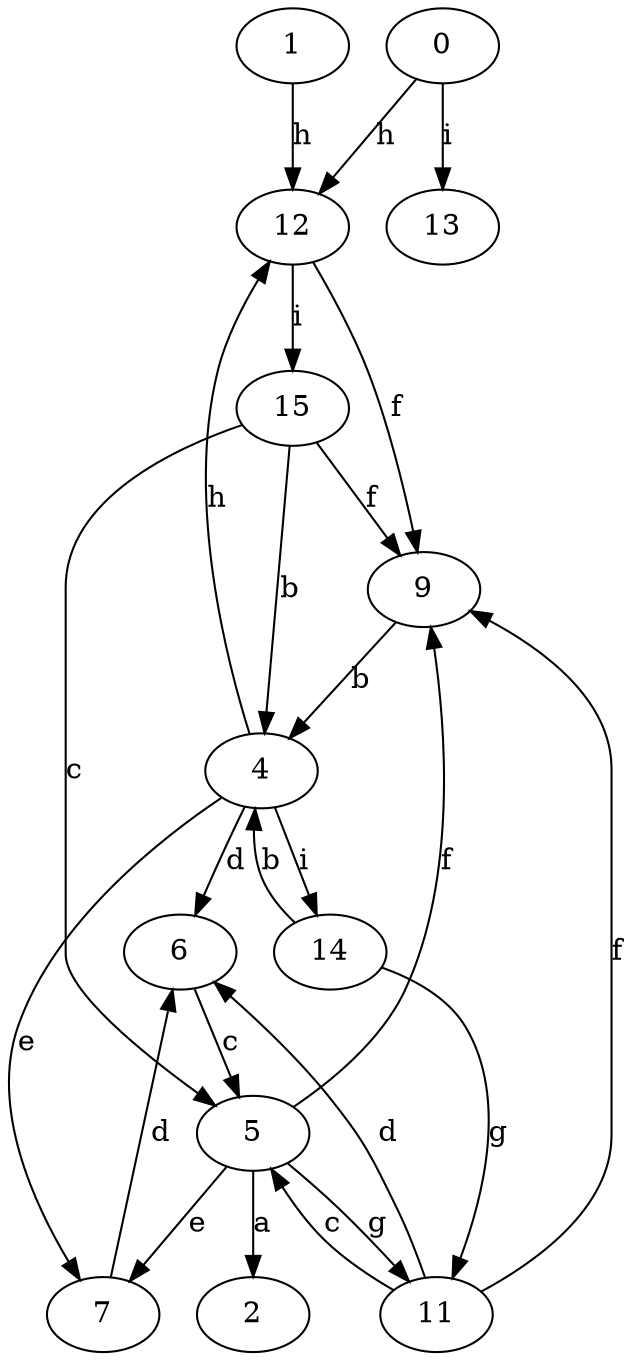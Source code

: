 strict digraph  {
1;
2;
0;
4;
5;
6;
7;
9;
11;
12;
13;
14;
15;
1 -> 12  [label=h];
0 -> 12  [label=h];
0 -> 13  [label=i];
4 -> 6  [label=d];
4 -> 7  [label=e];
4 -> 12  [label=h];
4 -> 14  [label=i];
5 -> 2  [label=a];
5 -> 7  [label=e];
5 -> 9  [label=f];
5 -> 11  [label=g];
6 -> 5  [label=c];
7 -> 6  [label=d];
9 -> 4  [label=b];
11 -> 5  [label=c];
11 -> 6  [label=d];
11 -> 9  [label=f];
12 -> 9  [label=f];
12 -> 15  [label=i];
14 -> 4  [label=b];
14 -> 11  [label=g];
15 -> 4  [label=b];
15 -> 5  [label=c];
15 -> 9  [label=f];
}
